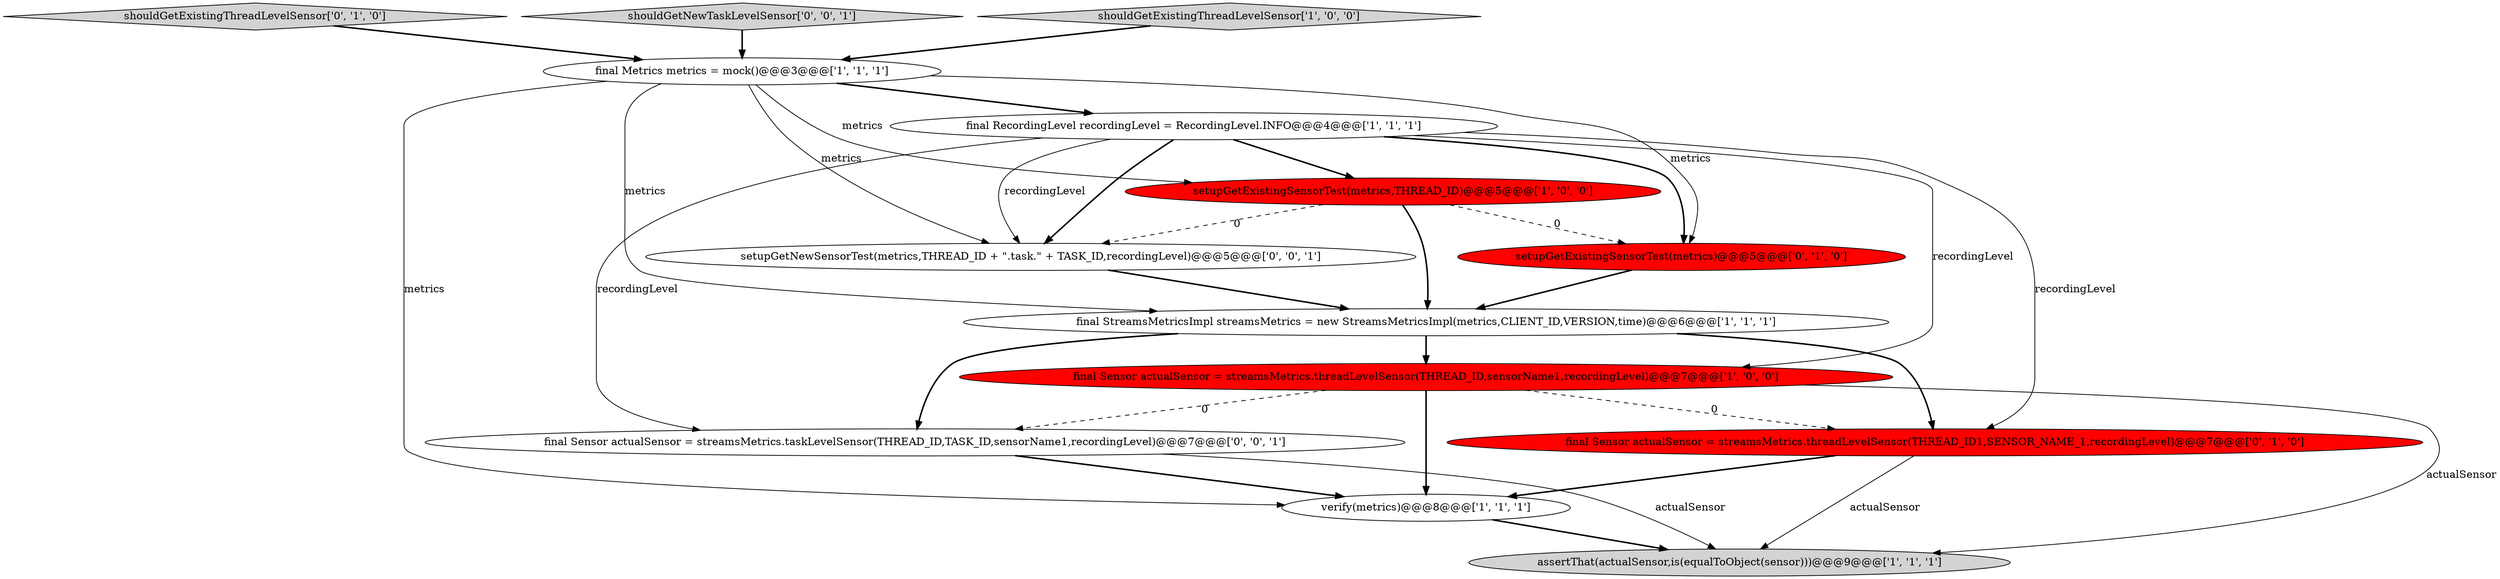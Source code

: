 digraph {
1 [style = filled, label = "assertThat(actualSensor,is(equalToObject(sensor)))@@@9@@@['1', '1', '1']", fillcolor = lightgray, shape = ellipse image = "AAA0AAABBB1BBB"];
6 [style = filled, label = "verify(metrics)@@@8@@@['1', '1', '1']", fillcolor = white, shape = ellipse image = "AAA0AAABBB1BBB"];
9 [style = filled, label = "shouldGetExistingThreadLevelSensor['0', '1', '0']", fillcolor = lightgray, shape = diamond image = "AAA0AAABBB2BBB"];
4 [style = filled, label = "setupGetExistingSensorTest(metrics,THREAD_ID)@@@5@@@['1', '0', '0']", fillcolor = red, shape = ellipse image = "AAA1AAABBB1BBB"];
13 [style = filled, label = "shouldGetNewTaskLevelSensor['0', '0', '1']", fillcolor = lightgray, shape = diamond image = "AAA0AAABBB3BBB"];
7 [style = filled, label = "shouldGetExistingThreadLevelSensor['1', '0', '0']", fillcolor = lightgray, shape = diamond image = "AAA0AAABBB1BBB"];
8 [style = filled, label = "final Sensor actualSensor = streamsMetrics.threadLevelSensor(THREAD_ID1,SENSOR_NAME_1,recordingLevel)@@@7@@@['0', '1', '0']", fillcolor = red, shape = ellipse image = "AAA1AAABBB2BBB"];
10 [style = filled, label = "setupGetExistingSensorTest(metrics)@@@5@@@['0', '1', '0']", fillcolor = red, shape = ellipse image = "AAA1AAABBB2BBB"];
11 [style = filled, label = "final Sensor actualSensor = streamsMetrics.taskLevelSensor(THREAD_ID,TASK_ID,sensorName1,recordingLevel)@@@7@@@['0', '0', '1']", fillcolor = white, shape = ellipse image = "AAA0AAABBB3BBB"];
3 [style = filled, label = "final Metrics metrics = mock()@@@3@@@['1', '1', '1']", fillcolor = white, shape = ellipse image = "AAA0AAABBB1BBB"];
5 [style = filled, label = "final Sensor actualSensor = streamsMetrics.threadLevelSensor(THREAD_ID,sensorName1,recordingLevel)@@@7@@@['1', '0', '0']", fillcolor = red, shape = ellipse image = "AAA1AAABBB1BBB"];
12 [style = filled, label = "setupGetNewSensorTest(metrics,THREAD_ID + \".task.\" + TASK_ID,recordingLevel)@@@5@@@['0', '0', '1']", fillcolor = white, shape = ellipse image = "AAA0AAABBB3BBB"];
2 [style = filled, label = "final RecordingLevel recordingLevel = RecordingLevel.INFO@@@4@@@['1', '1', '1']", fillcolor = white, shape = ellipse image = "AAA0AAABBB1BBB"];
0 [style = filled, label = "final StreamsMetricsImpl streamsMetrics = new StreamsMetricsImpl(metrics,CLIENT_ID,VERSION,time)@@@6@@@['1', '1', '1']", fillcolor = white, shape = ellipse image = "AAA0AAABBB1BBB"];
3->0 [style = solid, label="metrics"];
2->8 [style = solid, label="recordingLevel"];
3->4 [style = solid, label="metrics"];
11->6 [style = bold, label=""];
0->11 [style = bold, label=""];
8->6 [style = bold, label=""];
2->11 [style = solid, label="recordingLevel"];
11->1 [style = solid, label="actualSensor"];
2->10 [style = bold, label=""];
2->4 [style = bold, label=""];
12->0 [style = bold, label=""];
7->3 [style = bold, label=""];
2->12 [style = bold, label=""];
4->0 [style = bold, label=""];
4->12 [style = dashed, label="0"];
2->12 [style = solid, label="recordingLevel"];
6->1 [style = bold, label=""];
3->10 [style = solid, label="metrics"];
5->6 [style = bold, label=""];
3->2 [style = bold, label=""];
13->3 [style = bold, label=""];
5->11 [style = dashed, label="0"];
10->0 [style = bold, label=""];
0->8 [style = bold, label=""];
5->8 [style = dashed, label="0"];
9->3 [style = bold, label=""];
5->1 [style = solid, label="actualSensor"];
8->1 [style = solid, label="actualSensor"];
4->10 [style = dashed, label="0"];
3->6 [style = solid, label="metrics"];
3->12 [style = solid, label="metrics"];
2->5 [style = solid, label="recordingLevel"];
0->5 [style = bold, label=""];
}
